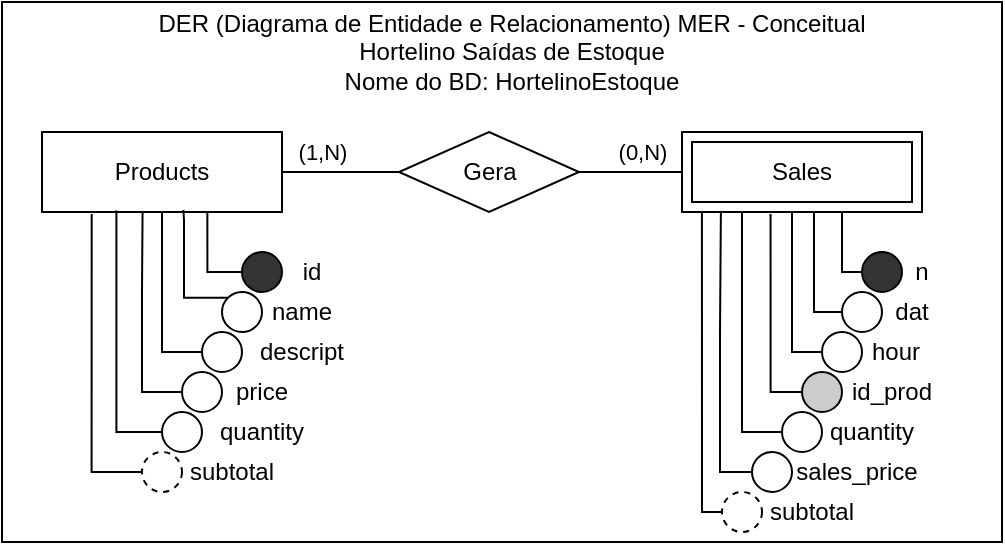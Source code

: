 <mxfile version="13.8.1" type="device"><diagram id="v44lsR_Y1aNb5DeJMWYT" name="Page-1"><mxGraphModel dx="413" dy="214" grid="1" gridSize="10" guides="1" tooltips="1" connect="1" arrows="1" fold="1" page="1" pageScale="1" pageWidth="827" pageHeight="1169" math="0" shadow="0"><root><mxCell id="0"/><mxCell id="1" parent="0"/><mxCell id="qXpaneN3kRDseFLkuvS8-3" value="" style="rounded=0;whiteSpace=wrap;html=1;" parent="1" vertex="1"><mxGeometry x="170" y="45" width="500" height="270" as="geometry"/></mxCell><mxCell id="MELTgjsOjtVRk6DPltyp-1" value="Products" style="rounded=0;whiteSpace=wrap;html=1;" parent="1" vertex="1"><mxGeometry x="190" y="110" width="120" height="40" as="geometry"/></mxCell><mxCell id="MELTgjsOjtVRk6DPltyp-2" value="" style="rounded=0;whiteSpace=wrap;html=1;" parent="1" vertex="1"><mxGeometry x="510" y="110" width="120" height="40" as="geometry"/></mxCell><mxCell id="MELTgjsOjtVRk6DPltyp-4" value="(0,N)" style="rounded=0;orthogonalLoop=1;jettySize=auto;html=1;exitX=1;exitY=0.5;exitDx=0;exitDy=0;entryX=0;entryY=0.5;entryDx=0;entryDy=0;endArrow=none;endFill=0;" parent="1" source="MELTgjsOjtVRk6DPltyp-3" target="MELTgjsOjtVRk6DPltyp-2" edge="1"><mxGeometry x="0.223" y="10" relative="1" as="geometry"><mxPoint as="offset"/></mxGeometry></mxCell><mxCell id="MELTgjsOjtVRk6DPltyp-5" value="(1,N)" style="edgeStyle=orthogonalEdgeStyle;rounded=0;orthogonalLoop=1;jettySize=auto;html=1;exitX=0;exitY=0.5;exitDx=0;exitDy=0;entryX=1;entryY=0.5;entryDx=0;entryDy=0;endArrow=none;endFill=0;" parent="1" source="MELTgjsOjtVRk6DPltyp-3" target="MELTgjsOjtVRk6DPltyp-1" edge="1"><mxGeometry x="0.316" y="-10" relative="1" as="geometry"><mxPoint as="offset"/></mxGeometry></mxCell><mxCell id="MELTgjsOjtVRk6DPltyp-3" value="Gera" style="rhombus;whiteSpace=wrap;html=1;" parent="1" vertex="1"><mxGeometry x="368.5" y="110" width="90" height="40" as="geometry"/></mxCell><mxCell id="MELTgjsOjtVRk6DPltyp-17" style="edgeStyle=orthogonalEdgeStyle;rounded=0;orthogonalLoop=1;jettySize=auto;html=1;exitX=0;exitY=0.5;exitDx=0;exitDy=0;entryX=0.689;entryY=0.997;entryDx=0;entryDy=0;entryPerimeter=0;endArrow=none;endFill=0;" parent="1" source="MELTgjsOjtVRk6DPltyp-6" target="MELTgjsOjtVRk6DPltyp-1" edge="1"><mxGeometry relative="1" as="geometry"/></mxCell><mxCell id="MELTgjsOjtVRk6DPltyp-6" value="" style="ellipse;whiteSpace=wrap;html=1;aspect=fixed;fillColor=#333333;" parent="1" vertex="1"><mxGeometry x="290" y="170" width="20" height="20" as="geometry"/></mxCell><mxCell id="MELTgjsOjtVRk6DPltyp-18" style="edgeStyle=orthogonalEdgeStyle;rounded=0;orthogonalLoop=1;jettySize=auto;html=1;exitX=0;exitY=0;exitDx=0;exitDy=0;entryX=0.589;entryY=0.975;entryDx=0;entryDy=0;entryPerimeter=0;endArrow=none;endFill=0;" parent="1" source="MELTgjsOjtVRk6DPltyp-7" target="MELTgjsOjtVRk6DPltyp-1" edge="1"><mxGeometry relative="1" as="geometry"><Array as="points"><mxPoint x="261" y="193"/><mxPoint x="261" y="154"/><mxPoint x="261" y="154"/></Array></mxGeometry></mxCell><mxCell id="MELTgjsOjtVRk6DPltyp-7" value="" style="ellipse;whiteSpace=wrap;html=1;aspect=fixed;" parent="1" vertex="1"><mxGeometry x="280" y="190" width="20" height="20" as="geometry"/></mxCell><mxCell id="MELTgjsOjtVRk6DPltyp-19" style="edgeStyle=orthogonalEdgeStyle;rounded=0;orthogonalLoop=1;jettySize=auto;html=1;exitX=0;exitY=0.5;exitDx=0;exitDy=0;endArrow=none;endFill=0;" parent="1" source="MELTgjsOjtVRk6DPltyp-8" target="MELTgjsOjtVRk6DPltyp-1" edge="1"><mxGeometry relative="1" as="geometry"/></mxCell><mxCell id="MELTgjsOjtVRk6DPltyp-8" value="" style="ellipse;whiteSpace=wrap;html=1;aspect=fixed;" parent="1" vertex="1"><mxGeometry x="270" y="210" width="20" height="20" as="geometry"/></mxCell><mxCell id="MELTgjsOjtVRk6DPltyp-20" style="edgeStyle=orthogonalEdgeStyle;rounded=0;orthogonalLoop=1;jettySize=auto;html=1;exitX=0;exitY=0.5;exitDx=0;exitDy=0;entryX=0.419;entryY=0.997;entryDx=0;entryDy=0;entryPerimeter=0;endArrow=none;endFill=0;" parent="1" source="MELTgjsOjtVRk6DPltyp-9" target="MELTgjsOjtVRk6DPltyp-1" edge="1"><mxGeometry relative="1" as="geometry"><Array as="points"><mxPoint x="240" y="240"/><mxPoint x="240" y="190"/><mxPoint x="240" y="190"/></Array></mxGeometry></mxCell><mxCell id="MELTgjsOjtVRk6DPltyp-9" value="" style="ellipse;whiteSpace=wrap;html=1;aspect=fixed;" parent="1" vertex="1"><mxGeometry x="260" y="230" width="20" height="20" as="geometry"/></mxCell><mxCell id="MELTgjsOjtVRk6DPltyp-10" value="id" style="text;html=1;strokeColor=none;fillColor=none;align=center;verticalAlign=middle;whiteSpace=wrap;rounded=0;" parent="1" vertex="1"><mxGeometry x="310" y="170" width="30" height="20" as="geometry"/></mxCell><mxCell id="MELTgjsOjtVRk6DPltyp-11" value="name" style="text;html=1;strokeColor=none;fillColor=none;align=center;verticalAlign=middle;whiteSpace=wrap;rounded=0;" parent="1" vertex="1"><mxGeometry x="300" y="190" width="40" height="20" as="geometry"/></mxCell><mxCell id="MELTgjsOjtVRk6DPltyp-12" value="descript" style="text;html=1;strokeColor=none;fillColor=none;align=center;verticalAlign=middle;whiteSpace=wrap;rounded=0;" parent="1" vertex="1"><mxGeometry x="284.25" y="210" width="71.5" height="20" as="geometry"/></mxCell><mxCell id="MELTgjsOjtVRk6DPltyp-13" value="price" style="text;html=1;strokeColor=none;fillColor=none;align=center;verticalAlign=middle;whiteSpace=wrap;rounded=0;" parent="1" vertex="1"><mxGeometry x="280" y="230" width="40" height="20" as="geometry"/></mxCell><mxCell id="MELTgjsOjtVRk6DPltyp-14" value="quantity" style="text;html=1;strokeColor=none;fillColor=none;align=center;verticalAlign=middle;whiteSpace=wrap;rounded=0;" parent="1" vertex="1"><mxGeometry x="270" y="250" width="60" height="20" as="geometry"/></mxCell><mxCell id="MELTgjsOjtVRk6DPltyp-21" style="edgeStyle=orthogonalEdgeStyle;rounded=0;orthogonalLoop=1;jettySize=auto;html=1;exitX=0;exitY=0.5;exitDx=0;exitDy=0;entryX=0.31;entryY=0.98;entryDx=0;entryDy=0;entryPerimeter=0;endArrow=none;endFill=0;" parent="1" source="MELTgjsOjtVRk6DPltyp-16" target="MELTgjsOjtVRk6DPltyp-1" edge="1"><mxGeometry relative="1" as="geometry"/></mxCell><mxCell id="MELTgjsOjtVRk6DPltyp-16" value="" style="ellipse;whiteSpace=wrap;html=1;aspect=fixed;" parent="1" vertex="1"><mxGeometry x="250" y="250" width="20" height="20" as="geometry"/></mxCell><mxCell id="MELTgjsOjtVRk6DPltyp-32" style="edgeStyle=orthogonalEdgeStyle;rounded=0;orthogonalLoop=1;jettySize=auto;html=1;exitX=0;exitY=0.5;exitDx=0;exitDy=0;endArrow=none;endFill=0;" parent="1" source="MELTgjsOjtVRk6DPltyp-22" target="MELTgjsOjtVRk6DPltyp-2" edge="1"><mxGeometry relative="1" as="geometry"><mxPoint x="587" y="152" as="targetPoint"/><Array as="points"><mxPoint x="590" y="180"/></Array></mxGeometry></mxCell><mxCell id="MELTgjsOjtVRk6DPltyp-22" value="" style="ellipse;whiteSpace=wrap;html=1;aspect=fixed;fillColor=#333333;" parent="1" vertex="1"><mxGeometry x="600" y="170" width="20" height="20" as="geometry"/></mxCell><mxCell id="MELTgjsOjtVRk6DPltyp-33" style="edgeStyle=orthogonalEdgeStyle;rounded=0;orthogonalLoop=1;jettySize=auto;html=1;exitX=0;exitY=0.5;exitDx=0;exitDy=0;entryX=0.55;entryY=0.996;entryDx=0;entryDy=0;entryPerimeter=0;endArrow=none;endFill=0;" parent="1" source="MELTgjsOjtVRk6DPltyp-23" target="MELTgjsOjtVRk6DPltyp-2" edge="1"><mxGeometry relative="1" as="geometry"><Array as="points"><mxPoint x="576" y="200"/></Array></mxGeometry></mxCell><mxCell id="MELTgjsOjtVRk6DPltyp-23" value="" style="ellipse;whiteSpace=wrap;html=1;aspect=fixed;" parent="1" vertex="1"><mxGeometry x="590" y="190" width="20" height="20" as="geometry"/></mxCell><mxCell id="MELTgjsOjtVRk6DPltyp-34" style="edgeStyle=orthogonalEdgeStyle;rounded=0;orthogonalLoop=1;jettySize=auto;html=1;exitX=0;exitY=0.5;exitDx=0;exitDy=0;endArrow=none;endFill=0;" parent="1" source="MELTgjsOjtVRk6DPltyp-24" target="MELTgjsOjtVRk6DPltyp-2" edge="1"><mxGeometry relative="1" as="geometry"><Array as="points"><mxPoint x="565" y="220"/></Array></mxGeometry></mxCell><mxCell id="MELTgjsOjtVRk6DPltyp-24" value="" style="ellipse;whiteSpace=wrap;html=1;aspect=fixed;" parent="1" vertex="1"><mxGeometry x="580" y="210" width="20" height="20" as="geometry"/></mxCell><mxCell id="MELTgjsOjtVRk6DPltyp-35" style="edgeStyle=orthogonalEdgeStyle;rounded=0;orthogonalLoop=1;jettySize=auto;html=1;exitX=0;exitY=0.5;exitDx=0;exitDy=0;entryX=0.369;entryY=1.025;entryDx=0;entryDy=0;entryPerimeter=0;endArrow=none;endFill=0;" parent="1" source="MELTgjsOjtVRk6DPltyp-25" target="MELTgjsOjtVRk6DPltyp-2" edge="1"><mxGeometry relative="1" as="geometry"><Array as="points"><mxPoint x="554" y="240"/></Array></mxGeometry></mxCell><mxCell id="MELTgjsOjtVRk6DPltyp-25" value="" style="ellipse;whiteSpace=wrap;html=1;aspect=fixed;fillColor=#CCCCCC;" parent="1" vertex="1"><mxGeometry x="570" y="230" width="20" height="20" as="geometry"/></mxCell><mxCell id="MELTgjsOjtVRk6DPltyp-26" value="n" style="text;html=1;strokeColor=none;fillColor=none;align=center;verticalAlign=middle;whiteSpace=wrap;rounded=0;" parent="1" vertex="1"><mxGeometry x="620" y="170" width="20" height="20" as="geometry"/></mxCell><mxCell id="MELTgjsOjtVRk6DPltyp-27" value="dat" style="text;html=1;strokeColor=none;fillColor=none;align=center;verticalAlign=middle;whiteSpace=wrap;rounded=0;" parent="1" vertex="1"><mxGeometry x="610" y="190" width="30" height="20" as="geometry"/></mxCell><mxCell id="MELTgjsOjtVRk6DPltyp-28" value="hour" style="text;html=1;strokeColor=none;fillColor=none;align=center;verticalAlign=middle;whiteSpace=wrap;rounded=0;" parent="1" vertex="1"><mxGeometry x="594.25" y="210" width="45.75" height="20" as="geometry"/></mxCell><mxCell id="MELTgjsOjtVRk6DPltyp-29" value="id_prod" style="text;html=1;strokeColor=none;fillColor=none;align=center;verticalAlign=middle;whiteSpace=wrap;rounded=0;" parent="1" vertex="1"><mxGeometry x="590" y="230" width="50" height="20" as="geometry"/></mxCell><mxCell id="MELTgjsOjtVRk6DPltyp-30" value="quantity" style="text;html=1;strokeColor=none;fillColor=none;align=center;verticalAlign=middle;whiteSpace=wrap;rounded=0;" parent="1" vertex="1"><mxGeometry x="580" y="250" width="50" height="20" as="geometry"/></mxCell><mxCell id="MELTgjsOjtVRk6DPltyp-36" style="edgeStyle=orthogonalEdgeStyle;rounded=0;orthogonalLoop=1;jettySize=auto;html=1;exitX=0;exitY=0.5;exitDx=0;exitDy=0;entryX=0.25;entryY=1;entryDx=0;entryDy=0;endArrow=none;endFill=0;" parent="1" source="MELTgjsOjtVRk6DPltyp-31" target="MELTgjsOjtVRk6DPltyp-2" edge="1"><mxGeometry relative="1" as="geometry"><Array as="points"><mxPoint x="540" y="260"/></Array></mxGeometry></mxCell><mxCell id="MELTgjsOjtVRk6DPltyp-31" value="" style="ellipse;whiteSpace=wrap;html=1;aspect=fixed;" parent="1" vertex="1"><mxGeometry x="560" y="250" width="20" height="20" as="geometry"/></mxCell><mxCell id="MELTgjsOjtVRk6DPltyp-37" value="subtotal" style="text;html=1;strokeColor=none;fillColor=none;align=center;verticalAlign=middle;whiteSpace=wrap;rounded=0;" parent="1" vertex="1"><mxGeometry x="260" y="270" width="50" height="20" as="geometry"/></mxCell><mxCell id="MELTgjsOjtVRk6DPltyp-42" style="edgeStyle=orthogonalEdgeStyle;rounded=0;orthogonalLoop=1;jettySize=auto;html=1;exitX=0;exitY=0.5;exitDx=0;exitDy=0;entryX=0.207;entryY=1.025;entryDx=0;entryDy=0;entryPerimeter=0;endArrow=none;endFill=0;" parent="1" source="MELTgjsOjtVRk6DPltyp-38" target="MELTgjsOjtVRk6DPltyp-1" edge="1"><mxGeometry relative="1" as="geometry"/></mxCell><mxCell id="MELTgjsOjtVRk6DPltyp-38" value="" style="ellipse;whiteSpace=wrap;html=1;aspect=fixed;dashed=1;" parent="1" vertex="1"><mxGeometry x="240" y="270" width="20" height="20" as="geometry"/></mxCell><mxCell id="MELTgjsOjtVRk6DPltyp-39" value="subtotal" style="text;html=1;strokeColor=none;fillColor=none;align=center;verticalAlign=middle;whiteSpace=wrap;rounded=0;" parent="1" vertex="1"><mxGeometry x="550" y="290" width="50" height="20" as="geometry"/></mxCell><mxCell id="MELTgjsOjtVRk6DPltyp-41" style="edgeStyle=orthogonalEdgeStyle;rounded=0;orthogonalLoop=1;jettySize=auto;html=1;exitX=0;exitY=0.5;exitDx=0;exitDy=0;endArrow=none;endFill=0;entryX=0.083;entryY=1;entryDx=0;entryDy=0;entryPerimeter=0;" parent="1" source="MELTgjsOjtVRk6DPltyp-40" target="MELTgjsOjtVRk6DPltyp-2" edge="1"><mxGeometry relative="1" as="geometry"><mxPoint x="530" y="160" as="targetPoint"/><Array as="points"><mxPoint x="520" y="300"/></Array></mxGeometry></mxCell><mxCell id="MELTgjsOjtVRk6DPltyp-40" value="" style="ellipse;whiteSpace=wrap;html=1;aspect=fixed;dashed=1;" parent="1" vertex="1"><mxGeometry x="530" y="290" width="20" height="20" as="geometry"/></mxCell><mxCell id="qXpaneN3kRDseFLkuvS8-1" value="Sales" style="rounded=0;whiteSpace=wrap;html=1;" parent="1" vertex="1"><mxGeometry x="515" y="115" width="110" height="30" as="geometry"/></mxCell><mxCell id="qXpaneN3kRDseFLkuvS8-2" value="DER (Diagrama de Entidade e Relacionamento) MER - Conceitual&lt;br&gt;Hortelino Saídas de Estoque&lt;br&gt;Nome do BD:&amp;nbsp;HortelinoEstoque" style="text;html=1;strokeColor=none;fillColor=none;align=center;verticalAlign=middle;whiteSpace=wrap;rounded=0;" parent="1" vertex="1"><mxGeometry x="240" y="50" width="370" height="40" as="geometry"/></mxCell><mxCell id="2-0Yz-Z_EjkcEqB97o31-3" style="edgeStyle=orthogonalEdgeStyle;rounded=0;orthogonalLoop=1;jettySize=auto;html=1;exitX=0;exitY=0.5;exitDx=0;exitDy=0;entryX=0.162;entryY=1.007;entryDx=0;entryDy=0;entryPerimeter=0;endArrow=none;endFill=0;" edge="1" parent="1" source="2-0Yz-Z_EjkcEqB97o31-1" target="MELTgjsOjtVRk6DPltyp-2"><mxGeometry relative="1" as="geometry"><Array as="points"><mxPoint x="529" y="280"/><mxPoint x="529" y="210"/></Array></mxGeometry></mxCell><mxCell id="2-0Yz-Z_EjkcEqB97o31-1" value="" style="ellipse;whiteSpace=wrap;html=1;aspect=fixed;" vertex="1" parent="1"><mxGeometry x="545" y="270" width="20" height="20" as="geometry"/></mxCell><mxCell id="2-0Yz-Z_EjkcEqB97o31-2" value="sales_price" style="text;html=1;strokeColor=none;fillColor=none;align=center;verticalAlign=middle;whiteSpace=wrap;rounded=0;" vertex="1" parent="1"><mxGeometry x="565" y="270" width="65" height="20" as="geometry"/></mxCell></root></mxGraphModel></diagram></mxfile>
